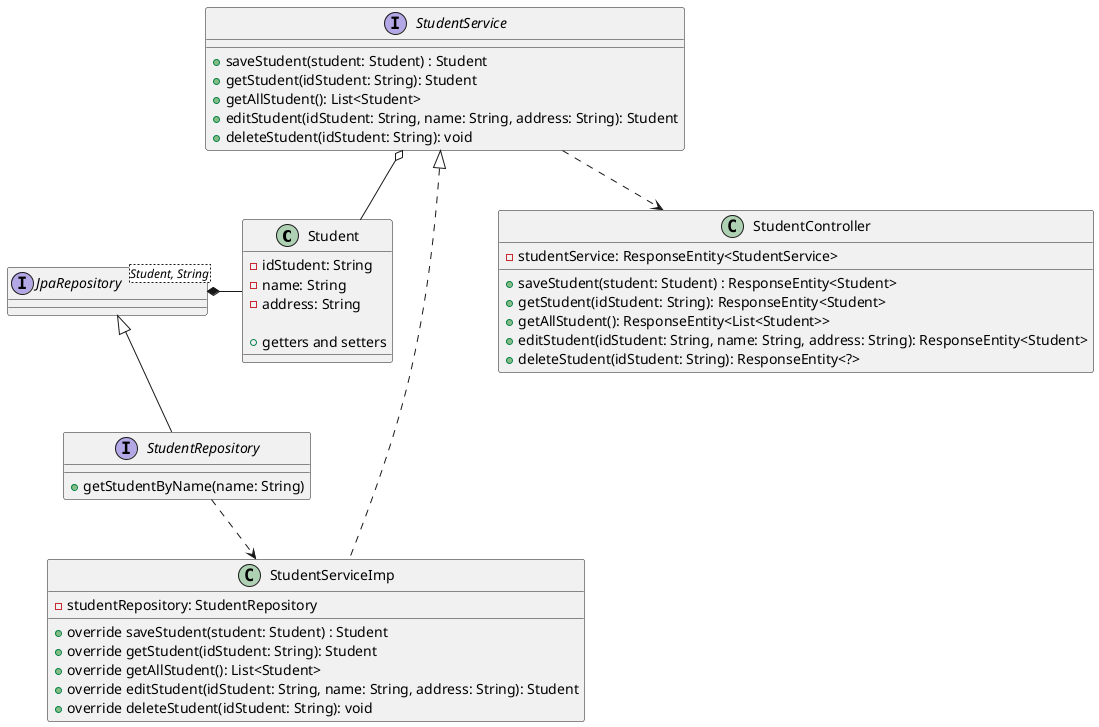 @startuml
'https://plantuml.com/class-diagram

class Student {
    - idStudent: String
    - name: String
    - address: String

    + getters and setters
}

interface JpaRepository<Student, String> {
}

interface StudentRepository extends JpaRepository {
    + getStudentByName(name: String)
}

interface StudentService {
    + saveStudent(student: Student) : Student
    + getStudent(idStudent: String): Student
    + getAllStudent(): List<Student>
    + editStudent(idStudent: String, name: String, address: String): Student
    + deleteStudent(idStudent: String): void
}

class StudentServiceImp implements StudentService {
    - studentRepository: StudentRepository

    + override saveStudent(student: Student) : Student
    + override getStudent(idStudent: String): Student
    + override getAllStudent(): List<Student>
    + override editStudent(idStudent: String, name: String, address: String): Student
    + override deleteStudent(idStudent: String): void

}

class StudentController {
    - studentService: ResponseEntity<StudentService>
    + saveStudent(student: Student) : ResponseEntity<Student>
    + getStudent(idStudent: String): ResponseEntity<Student>
    + getAllStudent(): ResponseEntity<List<Student>>
    + editStudent(idStudent: String, name: String, address: String): ResponseEntity<Student>
    + deleteStudent(idStudent: String): ResponseEntity<?>
}

JpaRepository *- Student
StudentService o-- Student
StudentRepository -[dashed]-> StudentServiceImp
StudentService -[dashed]-> StudentController

@enduml